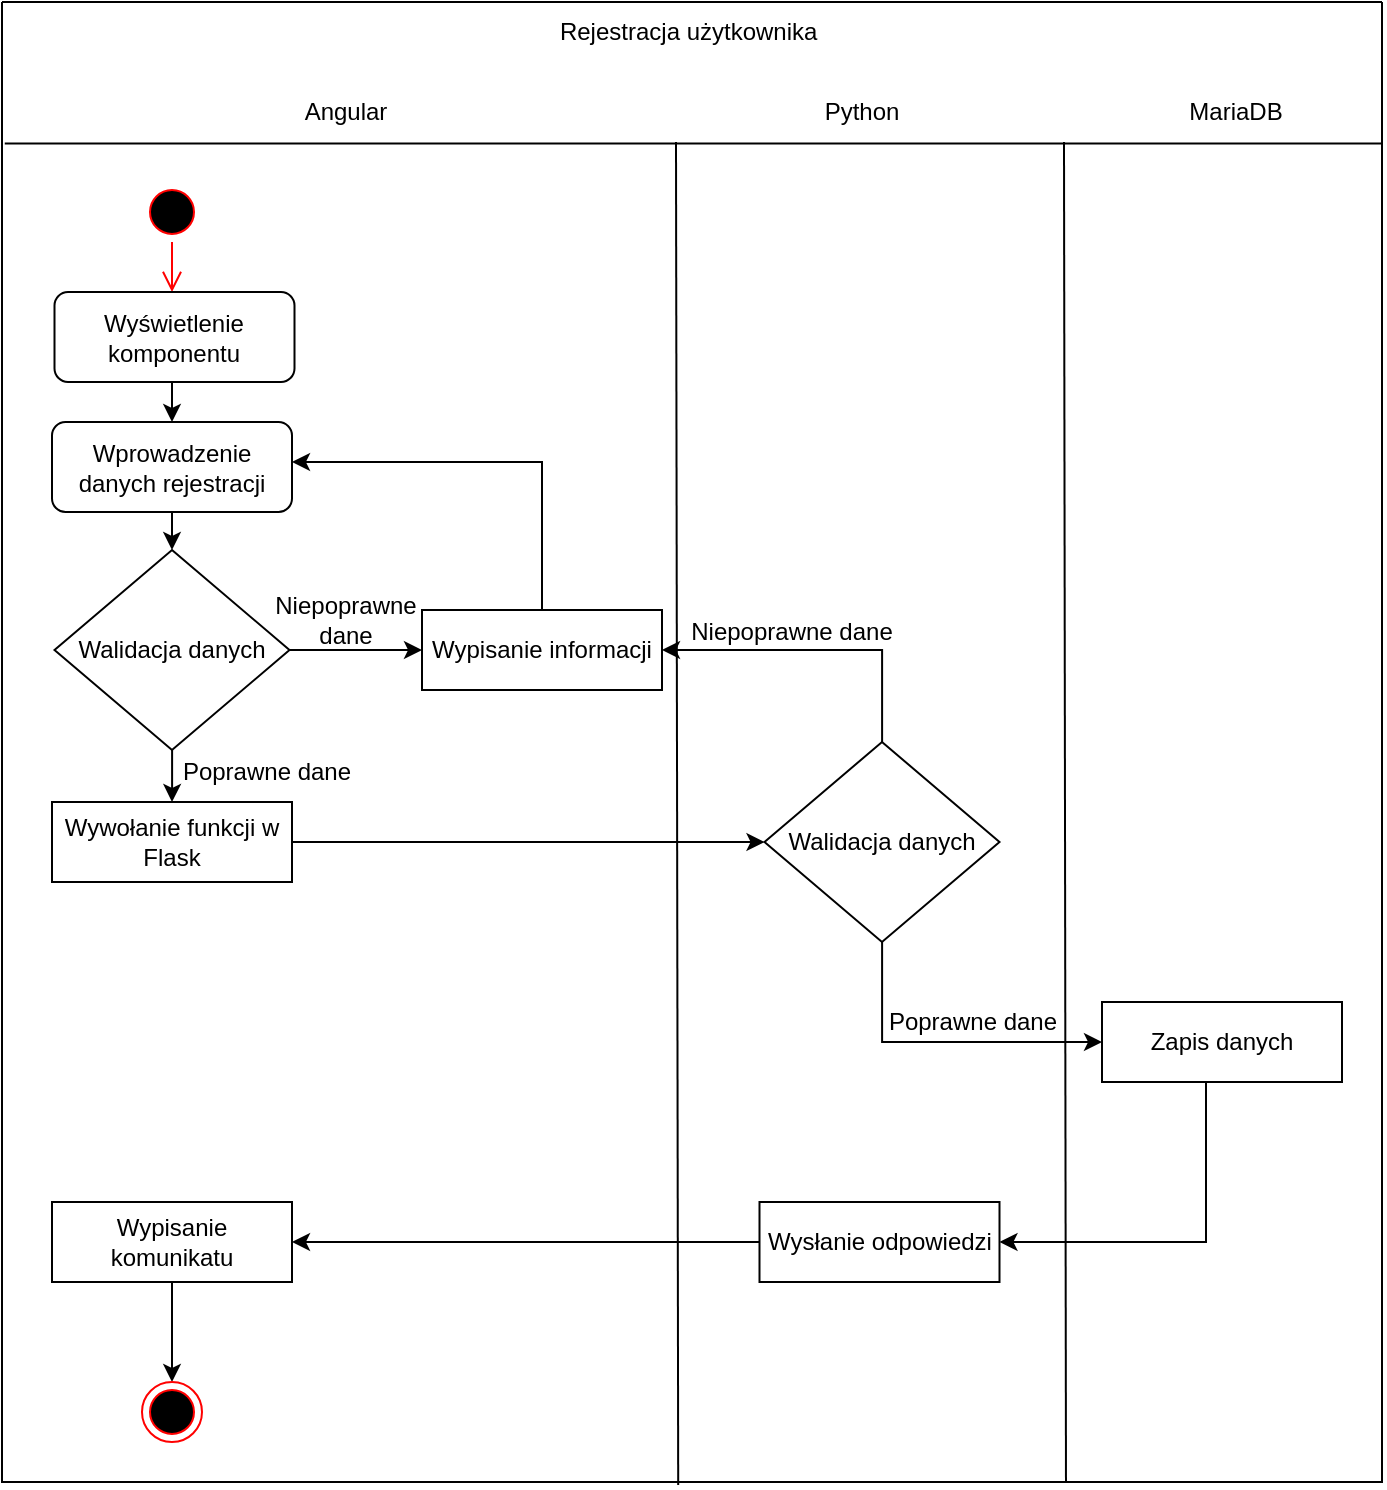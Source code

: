 <mxfile version="15.9.4" type="device"><diagram id="DDPUt-vewPU0iv0nvfQp" name="Page-1"><mxGraphModel dx="1779" dy="527" grid="1" gridSize="10" guides="1" tooltips="1" connect="1" arrows="1" fold="1" page="1" pageScale="1" pageWidth="827" pageHeight="1169" math="0" shadow="0"><root><mxCell id="0"/><mxCell id="1" parent="0"/><mxCell id="7GhZQHWtMF1BPVDFi8QY-11" value="" style="swimlane;startSize=0;" parent="1" vertex="1"><mxGeometry x="-70" y="10" width="690" height="740" as="geometry"/></mxCell><mxCell id="7GhZQHWtMF1BPVDFi8QY-13" value="Angular" style="text;html=1;strokeColor=none;fillColor=none;align=center;verticalAlign=middle;whiteSpace=wrap;rounded=0;" parent="7GhZQHWtMF1BPVDFi8QY-11" vertex="1"><mxGeometry x="142" y="40" width="60" height="30" as="geometry"/></mxCell><mxCell id="7GhZQHWtMF1BPVDFi8QY-15" value="Python" style="text;html=1;strokeColor=none;fillColor=none;align=center;verticalAlign=middle;whiteSpace=wrap;rounded=0;" parent="7GhZQHWtMF1BPVDFi8QY-11" vertex="1"><mxGeometry x="400" y="40" width="60" height="30" as="geometry"/></mxCell><mxCell id="7GhZQHWtMF1BPVDFi8QY-18" value="Rejestracja użytkownika&amp;nbsp;" style="text;html=1;strokeColor=none;fillColor=none;align=center;verticalAlign=middle;whiteSpace=wrap;rounded=0;" parent="7GhZQHWtMF1BPVDFi8QY-11" vertex="1"><mxGeometry x="255" width="180" height="30" as="geometry"/></mxCell><mxCell id="7GhZQHWtMF1BPVDFi8QY-39" style="edgeStyle=orthogonalEdgeStyle;rounded=0;orthogonalLoop=1;jettySize=auto;html=1;entryX=0.5;entryY=0;entryDx=0;entryDy=0;" parent="7GhZQHWtMF1BPVDFi8QY-11" edge="1"><mxGeometry relative="1" as="geometry"><mxPoint x="85.0" y="185.0" as="sourcePoint"/><mxPoint x="85.0" y="210.0" as="targetPoint"/></mxGeometry></mxCell><mxCell id="7GhZQHWtMF1BPVDFi8QY-60" style="edgeStyle=orthogonalEdgeStyle;rounded=0;orthogonalLoop=1;jettySize=auto;html=1;entryX=0.5;entryY=0;entryDx=0;entryDy=0;" parent="7GhZQHWtMF1BPVDFi8QY-11" target="7GhZQHWtMF1BPVDFi8QY-59" edge="1"><mxGeometry relative="1" as="geometry"><mxPoint x="85.0" y="250.0" as="sourcePoint"/></mxGeometry></mxCell><mxCell id="7GhZQHWtMF1BPVDFi8QY-52" value="" style="ellipse;html=1;shape=startState;fillColor=#000000;strokeColor=#ff0000;" parent="7GhZQHWtMF1BPVDFi8QY-11" vertex="1"><mxGeometry x="70" y="90" width="30" height="30" as="geometry"/></mxCell><mxCell id="7GhZQHWtMF1BPVDFi8QY-53" value="" style="edgeStyle=orthogonalEdgeStyle;html=1;verticalAlign=bottom;endArrow=open;endSize=8;strokeColor=#ff0000;rounded=0;entryX=0.5;entryY=0;entryDx=0;entryDy=0;" parent="7GhZQHWtMF1BPVDFi8QY-11" source="7GhZQHWtMF1BPVDFi8QY-52" edge="1"><mxGeometry relative="1" as="geometry"><mxPoint x="85.0" y="145" as="targetPoint"/></mxGeometry></mxCell><mxCell id="7GhZQHWtMF1BPVDFi8QY-56" value="" style="endArrow=none;html=1;rounded=0;exitX=0.771;exitY=1;exitDx=0;exitDy=0;exitPerimeter=0;" parent="7GhZQHWtMF1BPVDFi8QY-11" source="7GhZQHWtMF1BPVDFi8QY-11" edge="1"><mxGeometry width="50" height="50" relative="1" as="geometry"><mxPoint x="531" y="660" as="sourcePoint"/><mxPoint x="531" y="70" as="targetPoint"/></mxGeometry></mxCell><mxCell id="7GhZQHWtMF1BPVDFi8QY-65" style="edgeStyle=orthogonalEdgeStyle;rounded=0;orthogonalLoop=1;jettySize=auto;html=1;entryX=0;entryY=0.5;entryDx=0;entryDy=0;" parent="7GhZQHWtMF1BPVDFi8QY-11" source="7GhZQHWtMF1BPVDFi8QY-59" target="7GhZQHWtMF1BPVDFi8QY-62" edge="1"><mxGeometry relative="1" as="geometry"/></mxCell><mxCell id="7GhZQHWtMF1BPVDFi8QY-78" style="edgeStyle=orthogonalEdgeStyle;rounded=0;orthogonalLoop=1;jettySize=auto;html=1;entryX=0.5;entryY=0;entryDx=0;entryDy=0;" parent="7GhZQHWtMF1BPVDFi8QY-11" source="7GhZQHWtMF1BPVDFi8QY-59" target="7GhZQHWtMF1BPVDFi8QY-77" edge="1"><mxGeometry relative="1" as="geometry"/></mxCell><mxCell id="7GhZQHWtMF1BPVDFi8QY-59" value="Walidacja danych" style="rhombus;whiteSpace=wrap;html=1;" parent="7GhZQHWtMF1BPVDFi8QY-11" vertex="1"><mxGeometry x="26.25" y="274" width="117.5" height="100" as="geometry"/></mxCell><mxCell id="7GhZQHWtMF1BPVDFi8QY-63" style="edgeStyle=orthogonalEdgeStyle;rounded=0;orthogonalLoop=1;jettySize=auto;html=1;entryX=1;entryY=0.5;entryDx=0;entryDy=0;" parent="7GhZQHWtMF1BPVDFi8QY-11" source="7GhZQHWtMF1BPVDFi8QY-62" edge="1"><mxGeometry relative="1" as="geometry"><Array as="points"><mxPoint x="270" y="230"/></Array><mxPoint x="145.0" y="230.0" as="targetPoint"/></mxGeometry></mxCell><mxCell id="7GhZQHWtMF1BPVDFi8QY-62" value="Wypisanie informacji" style="rounded=0;whiteSpace=wrap;html=1;" parent="7GhZQHWtMF1BPVDFi8QY-11" vertex="1"><mxGeometry x="210" y="304" width="120" height="40" as="geometry"/></mxCell><mxCell id="7GhZQHWtMF1BPVDFi8QY-80" style="edgeStyle=orthogonalEdgeStyle;rounded=0;orthogonalLoop=1;jettySize=auto;html=1;" parent="7GhZQHWtMF1BPVDFi8QY-11" source="7GhZQHWtMF1BPVDFi8QY-77" target="7GhZQHWtMF1BPVDFi8QY-79" edge="1"><mxGeometry relative="1" as="geometry"/></mxCell><mxCell id="7GhZQHWtMF1BPVDFi8QY-77" value="Wywołanie funkcji w Flask" style="rounded=0;whiteSpace=wrap;html=1;" parent="7GhZQHWtMF1BPVDFi8QY-11" vertex="1"><mxGeometry x="25" y="400" width="120" height="40" as="geometry"/></mxCell><mxCell id="7GhZQHWtMF1BPVDFi8QY-81" style="edgeStyle=orthogonalEdgeStyle;rounded=0;orthogonalLoop=1;jettySize=auto;html=1;entryX=1;entryY=0.5;entryDx=0;entryDy=0;" parent="7GhZQHWtMF1BPVDFi8QY-11" source="7GhZQHWtMF1BPVDFi8QY-79" target="7GhZQHWtMF1BPVDFi8QY-62" edge="1"><mxGeometry relative="1" as="geometry"><Array as="points"><mxPoint x="440" y="324"/></Array></mxGeometry></mxCell><mxCell id="7GhZQHWtMF1BPVDFi8QY-85" style="edgeStyle=orthogonalEdgeStyle;rounded=0;orthogonalLoop=1;jettySize=auto;html=1;entryX=0;entryY=0.5;entryDx=0;entryDy=0;" parent="7GhZQHWtMF1BPVDFi8QY-11" source="7GhZQHWtMF1BPVDFi8QY-79" target="7GhZQHWtMF1BPVDFi8QY-83" edge="1"><mxGeometry relative="1" as="geometry"><Array as="points"><mxPoint x="440" y="520"/></Array></mxGeometry></mxCell><mxCell id="7GhZQHWtMF1BPVDFi8QY-79" value="Walidacja danych" style="rhombus;whiteSpace=wrap;html=1;" parent="7GhZQHWtMF1BPVDFi8QY-11" vertex="1"><mxGeometry x="381.25" y="370" width="117.5" height="100" as="geometry"/></mxCell><mxCell id="7GhZQHWtMF1BPVDFi8QY-90" style="edgeStyle=orthogonalEdgeStyle;rounded=0;orthogonalLoop=1;jettySize=auto;html=1;entryX=1;entryY=0.5;entryDx=0;entryDy=0;" parent="7GhZQHWtMF1BPVDFi8QY-11" source="7GhZQHWtMF1BPVDFi8QY-83" target="7GhZQHWtMF1BPVDFi8QY-87" edge="1"><mxGeometry relative="1" as="geometry"><Array as="points"><mxPoint x="602" y="520"/></Array></mxGeometry></mxCell><mxCell id="7GhZQHWtMF1BPVDFi8QY-83" value="Zapis danych" style="rounded=0;whiteSpace=wrap;html=1;" parent="7GhZQHWtMF1BPVDFi8QY-11" vertex="1"><mxGeometry x="550" y="500" width="120" height="40" as="geometry"/></mxCell><mxCell id="7GhZQHWtMF1BPVDFi8QY-91" style="edgeStyle=orthogonalEdgeStyle;rounded=0;orthogonalLoop=1;jettySize=auto;html=1;entryX=1;entryY=0.5;entryDx=0;entryDy=0;" parent="7GhZQHWtMF1BPVDFi8QY-11" source="7GhZQHWtMF1BPVDFi8QY-87" target="7GhZQHWtMF1BPVDFi8QY-89" edge="1"><mxGeometry relative="1" as="geometry"/></mxCell><mxCell id="7GhZQHWtMF1BPVDFi8QY-87" value="Wysłanie odpowiedzi" style="rounded=0;whiteSpace=wrap;html=1;" parent="7GhZQHWtMF1BPVDFi8QY-11" vertex="1"><mxGeometry x="378.75" y="600" width="120" height="40" as="geometry"/></mxCell><mxCell id="7GhZQHWtMF1BPVDFi8QY-93" style="edgeStyle=orthogonalEdgeStyle;rounded=0;orthogonalLoop=1;jettySize=auto;html=1;entryX=0.5;entryY=0;entryDx=0;entryDy=0;" parent="7GhZQHWtMF1BPVDFi8QY-11" source="7GhZQHWtMF1BPVDFi8QY-89" target="7GhZQHWtMF1BPVDFi8QY-92" edge="1"><mxGeometry relative="1" as="geometry"/></mxCell><mxCell id="7GhZQHWtMF1BPVDFi8QY-89" value="Wypisanie komunikatu" style="rounded=0;whiteSpace=wrap;html=1;" parent="7GhZQHWtMF1BPVDFi8QY-11" vertex="1"><mxGeometry x="25" y="600" width="120" height="40" as="geometry"/></mxCell><mxCell id="7GhZQHWtMF1BPVDFi8QY-92" value="" style="ellipse;html=1;shape=endState;fillColor=#000000;strokeColor=#ff0000;" parent="7GhZQHWtMF1BPVDFi8QY-11" vertex="1"><mxGeometry x="70" y="690" width="30" height="30" as="geometry"/></mxCell><mxCell id="7GhZQHWtMF1BPVDFi8QY-82" value="Niepoprawne dane" style="text;html=1;strokeColor=none;fillColor=none;align=center;verticalAlign=middle;whiteSpace=wrap;rounded=0;" parent="7GhZQHWtMF1BPVDFi8QY-11" vertex="1"><mxGeometry x="142" y="294" width="60" height="30" as="geometry"/></mxCell><mxCell id="F-TRF_VxE1tFkVWk0pFU-1" value="Poprawne dane" style="text;html=1;strokeColor=none;fillColor=none;align=center;verticalAlign=middle;whiteSpace=wrap;rounded=0;" parent="7GhZQHWtMF1BPVDFi8QY-11" vertex="1"><mxGeometry x="85" y="370" width="95" height="30" as="geometry"/></mxCell><mxCell id="F-TRF_VxE1tFkVWk0pFU-3" value="Niepoprawne dane" style="text;html=1;strokeColor=none;fillColor=none;align=center;verticalAlign=middle;whiteSpace=wrap;rounded=0;" parent="7GhZQHWtMF1BPVDFi8QY-11" vertex="1"><mxGeometry x="335" y="300" width="120" height="30" as="geometry"/></mxCell><mxCell id="5tIUR8OYA2N0gGoP75MP-1" value="&lt;span&gt;Wyświetlenie komponentu&lt;/span&gt;" style="rounded=1;whiteSpace=wrap;html=1;" vertex="1" parent="7GhZQHWtMF1BPVDFi8QY-11"><mxGeometry x="26.25" y="145" width="120" height="45" as="geometry"/></mxCell><mxCell id="5tIUR8OYA2N0gGoP75MP-2" value="Wprowadzenie danych rejestracji" style="rounded=1;whiteSpace=wrap;html=1;" vertex="1" parent="7GhZQHWtMF1BPVDFi8QY-11"><mxGeometry x="25" y="210" width="120" height="45" as="geometry"/></mxCell><mxCell id="7GhZQHWtMF1BPVDFi8QY-12" value="" style="endArrow=none;html=1;rounded=0;exitX=0.002;exitY=0.101;exitDx=0;exitDy=0;exitPerimeter=0;entryX=1;entryY=0.101;entryDx=0;entryDy=0;entryPerimeter=0;" parent="1" edge="1"><mxGeometry width="50" height="50" relative="1" as="geometry"><mxPoint x="-68.62" y="80.74" as="sourcePoint"/><mxPoint x="620" y="80.74" as="targetPoint"/></mxGeometry></mxCell><mxCell id="7GhZQHWtMF1BPVDFi8QY-55" value="" style="endArrow=none;html=1;rounded=0;exitX=0.49;exitY=1.002;exitDx=0;exitDy=0;exitPerimeter=0;" parent="1" source="7GhZQHWtMF1BPVDFi8QY-11" edge="1"><mxGeometry width="50" height="50" relative="1" as="geometry"><mxPoint x="267" y="670" as="sourcePoint"/><mxPoint x="267" y="80" as="targetPoint"/></mxGeometry></mxCell><mxCell id="7GhZQHWtMF1BPVDFi8QY-16" value="MariaDB" style="text;html=1;strokeColor=none;fillColor=none;align=center;verticalAlign=middle;whiteSpace=wrap;rounded=0;" parent="1" vertex="1"><mxGeometry x="517" y="50" width="60" height="30" as="geometry"/></mxCell><mxCell id="F-TRF_VxE1tFkVWk0pFU-4" value="Poprawne dane" style="text;html=1;strokeColor=none;fillColor=none;align=center;verticalAlign=middle;whiteSpace=wrap;rounded=0;" parent="1" vertex="1"><mxGeometry x="368" y="505" width="95" height="30" as="geometry"/></mxCell></root></mxGraphModel></diagram></mxfile>